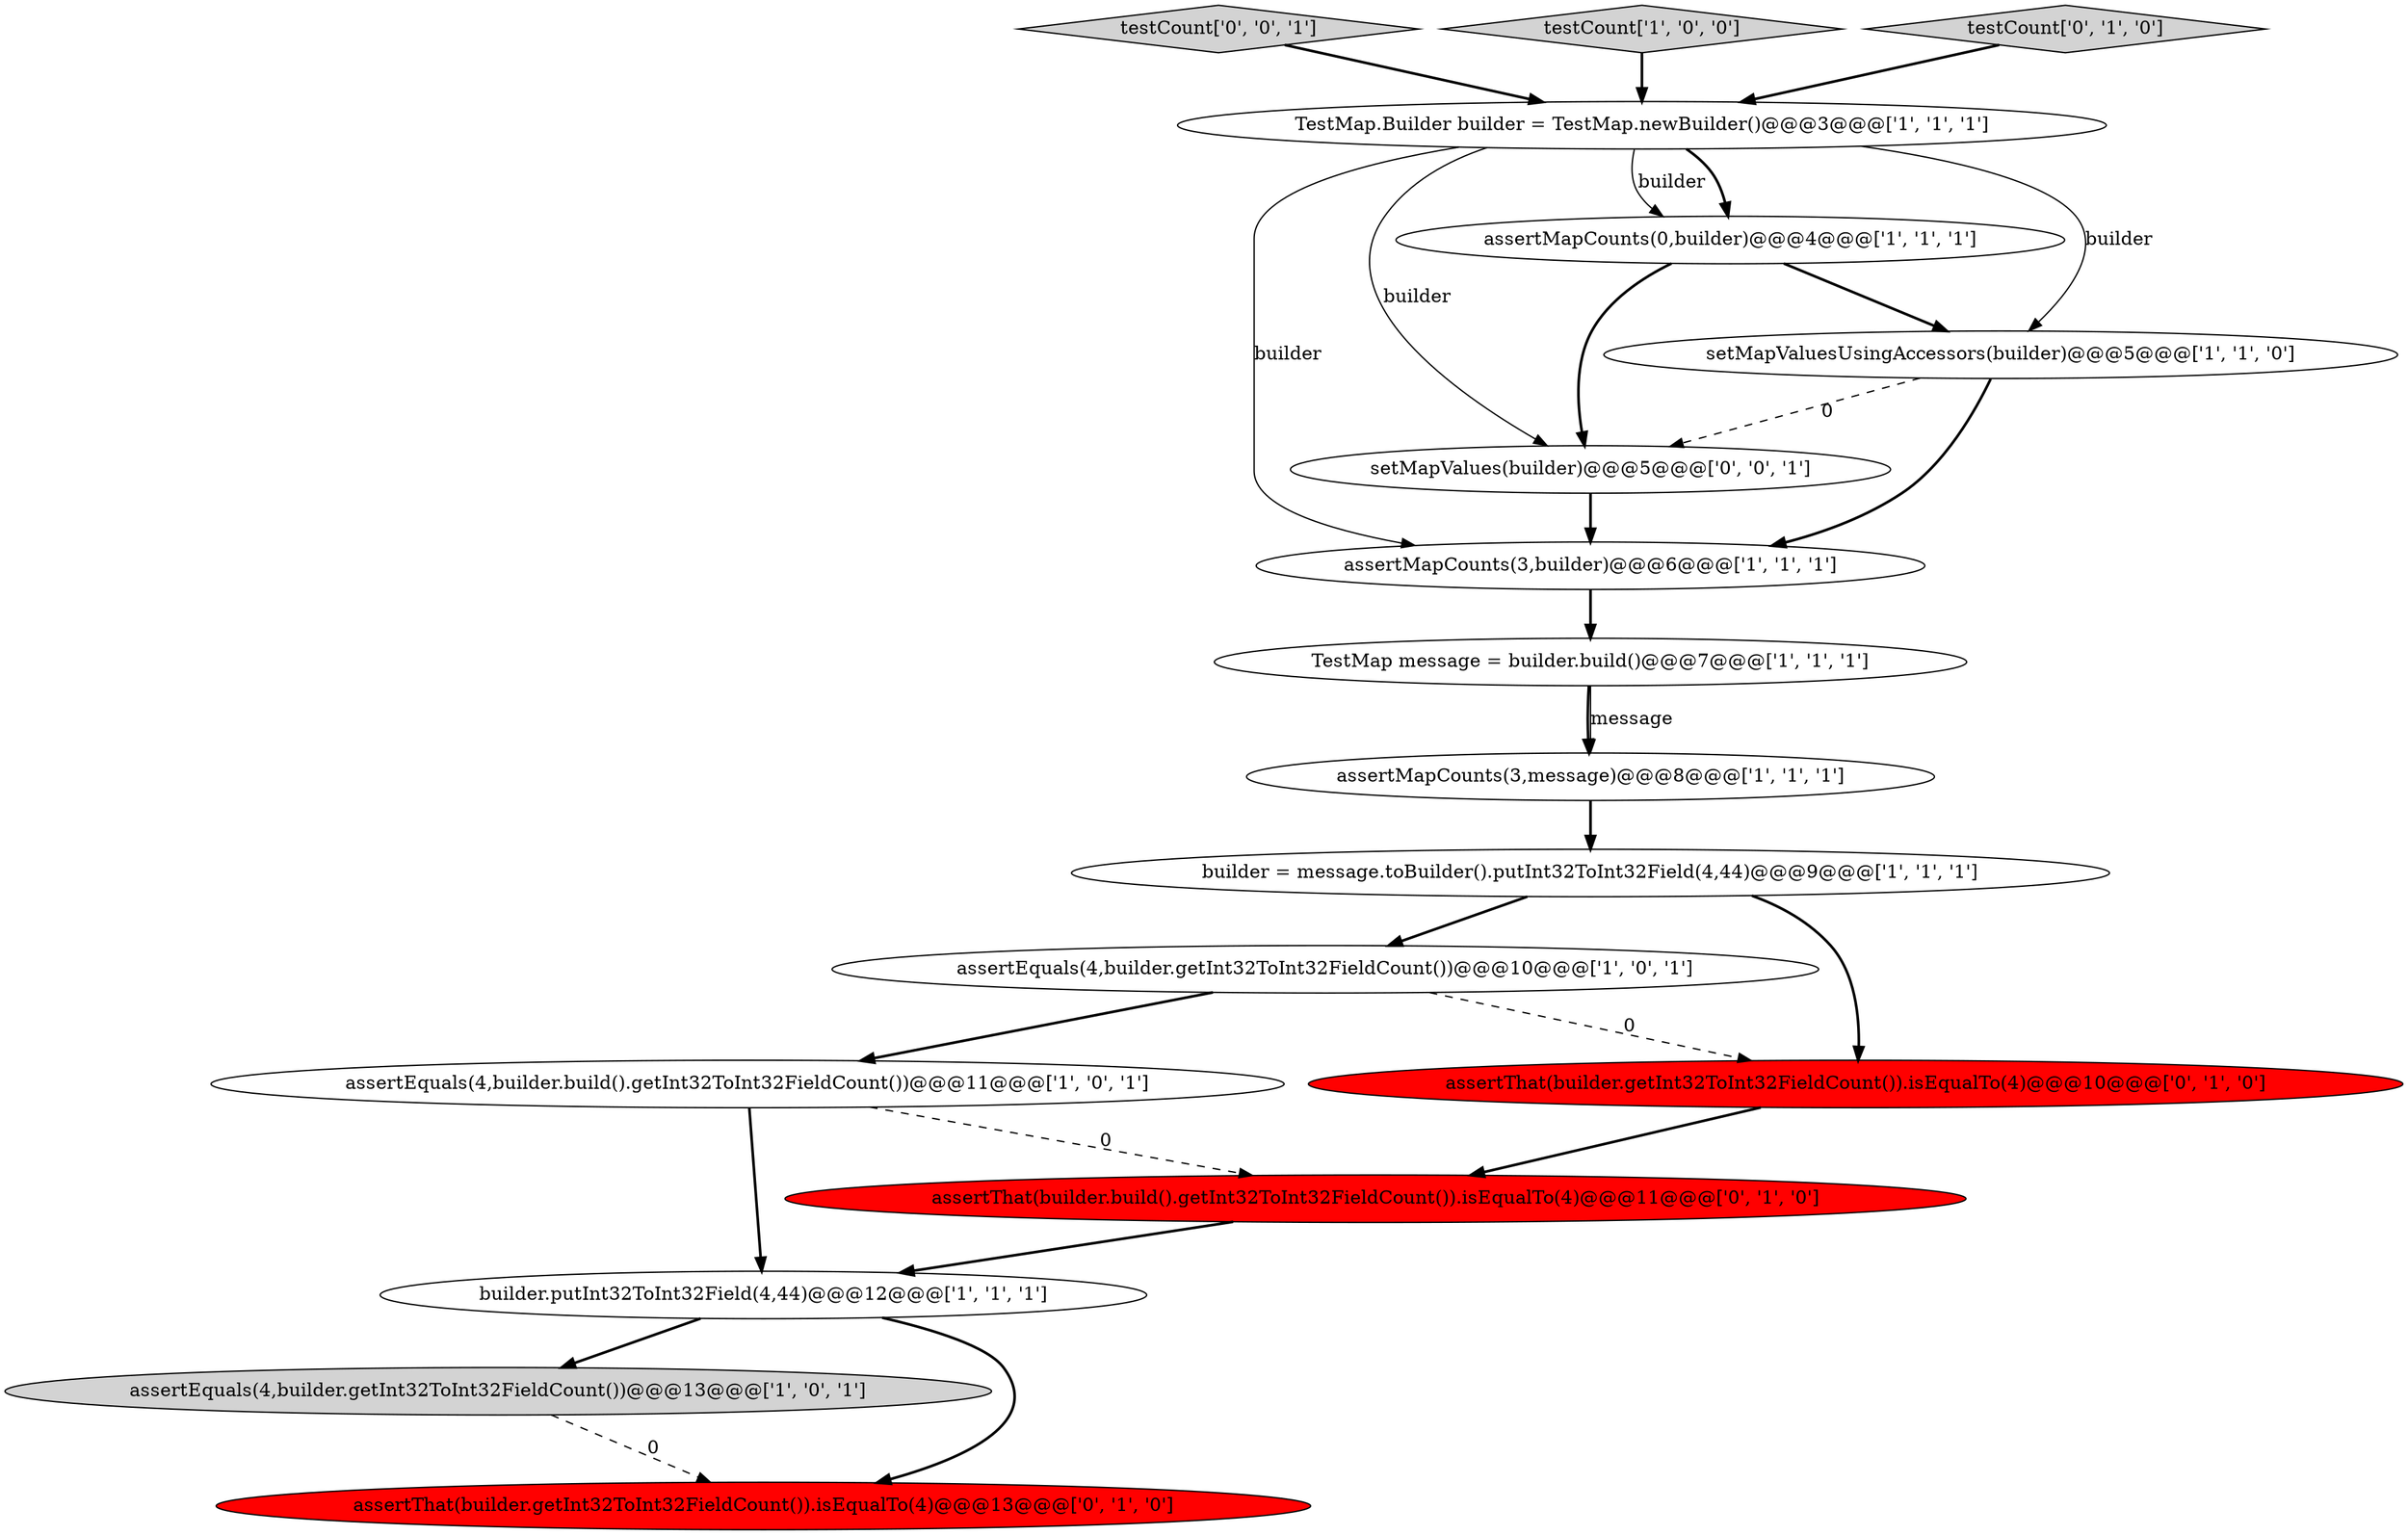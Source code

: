 digraph {
1 [style = filled, label = "TestMap message = builder.build()@@@7@@@['1', '1', '1']", fillcolor = white, shape = ellipse image = "AAA0AAABBB1BBB"];
8 [style = filled, label = "assertEquals(4,builder.getInt32ToInt32FieldCount())@@@13@@@['1', '0', '1']", fillcolor = lightgray, shape = ellipse image = "AAA0AAABBB1BBB"];
12 [style = filled, label = "assertThat(builder.build().getInt32ToInt32FieldCount()).isEqualTo(4)@@@11@@@['0', '1', '0']", fillcolor = red, shape = ellipse image = "AAA1AAABBB2BBB"];
13 [style = filled, label = "assertThat(builder.getInt32ToInt32FieldCount()).isEqualTo(4)@@@13@@@['0', '1', '0']", fillcolor = red, shape = ellipse image = "AAA1AAABBB2BBB"];
9 [style = filled, label = "builder = message.toBuilder().putInt32ToInt32Field(4,44)@@@9@@@['1', '1', '1']", fillcolor = white, shape = ellipse image = "AAA0AAABBB1BBB"];
2 [style = filled, label = "TestMap.Builder builder = TestMap.newBuilder()@@@3@@@['1', '1', '1']", fillcolor = white, shape = ellipse image = "AAA0AAABBB1BBB"];
4 [style = filled, label = "assertMapCounts(3,message)@@@8@@@['1', '1', '1']", fillcolor = white, shape = ellipse image = "AAA0AAABBB1BBB"];
0 [style = filled, label = "assertEquals(4,builder.build().getInt32ToInt32FieldCount())@@@11@@@['1', '0', '1']", fillcolor = white, shape = ellipse image = "AAA0AAABBB1BBB"];
6 [style = filled, label = "assertMapCounts(0,builder)@@@4@@@['1', '1', '1']", fillcolor = white, shape = ellipse image = "AAA0AAABBB1BBB"];
16 [style = filled, label = "setMapValues(builder)@@@5@@@['0', '0', '1']", fillcolor = white, shape = ellipse image = "AAA0AAABBB3BBB"];
7 [style = filled, label = "builder.putInt32ToInt32Field(4,44)@@@12@@@['1', '1', '1']", fillcolor = white, shape = ellipse image = "AAA0AAABBB1BBB"];
17 [style = filled, label = "testCount['0', '0', '1']", fillcolor = lightgray, shape = diamond image = "AAA0AAABBB3BBB"];
5 [style = filled, label = "assertEquals(4,builder.getInt32ToInt32FieldCount())@@@10@@@['1', '0', '1']", fillcolor = white, shape = ellipse image = "AAA0AAABBB1BBB"];
11 [style = filled, label = "testCount['1', '0', '0']", fillcolor = lightgray, shape = diamond image = "AAA0AAABBB1BBB"];
14 [style = filled, label = "testCount['0', '1', '0']", fillcolor = lightgray, shape = diamond image = "AAA0AAABBB2BBB"];
3 [style = filled, label = "setMapValuesUsingAccessors(builder)@@@5@@@['1', '1', '0']", fillcolor = white, shape = ellipse image = "AAA0AAABBB1BBB"];
10 [style = filled, label = "assertMapCounts(3,builder)@@@6@@@['1', '1', '1']", fillcolor = white, shape = ellipse image = "AAA0AAABBB1BBB"];
15 [style = filled, label = "assertThat(builder.getInt32ToInt32FieldCount()).isEqualTo(4)@@@10@@@['0', '1', '0']", fillcolor = red, shape = ellipse image = "AAA1AAABBB2BBB"];
7->13 [style = bold, label=""];
2->10 [style = solid, label="builder"];
4->9 [style = bold, label=""];
6->3 [style = bold, label=""];
1->4 [style = bold, label=""];
16->10 [style = bold, label=""];
2->6 [style = bold, label=""];
2->6 [style = solid, label="builder"];
0->12 [style = dashed, label="0"];
7->8 [style = bold, label=""];
12->7 [style = bold, label=""];
11->2 [style = bold, label=""];
2->16 [style = solid, label="builder"];
8->13 [style = dashed, label="0"];
0->7 [style = bold, label=""];
3->10 [style = bold, label=""];
17->2 [style = bold, label=""];
5->0 [style = bold, label=""];
6->16 [style = bold, label=""];
9->15 [style = bold, label=""];
2->3 [style = solid, label="builder"];
9->5 [style = bold, label=""];
1->4 [style = solid, label="message"];
15->12 [style = bold, label=""];
14->2 [style = bold, label=""];
10->1 [style = bold, label=""];
5->15 [style = dashed, label="0"];
3->16 [style = dashed, label="0"];
}
